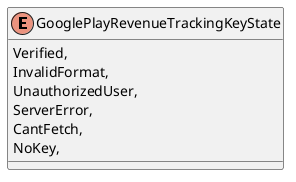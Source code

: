 @startuml
enum GooglePlayRevenueTrackingKeyState {
    Verified,
    InvalidFormat,
    UnauthorizedUser,
    ServerError,
    CantFetch,
    NoKey,
}
@enduml
